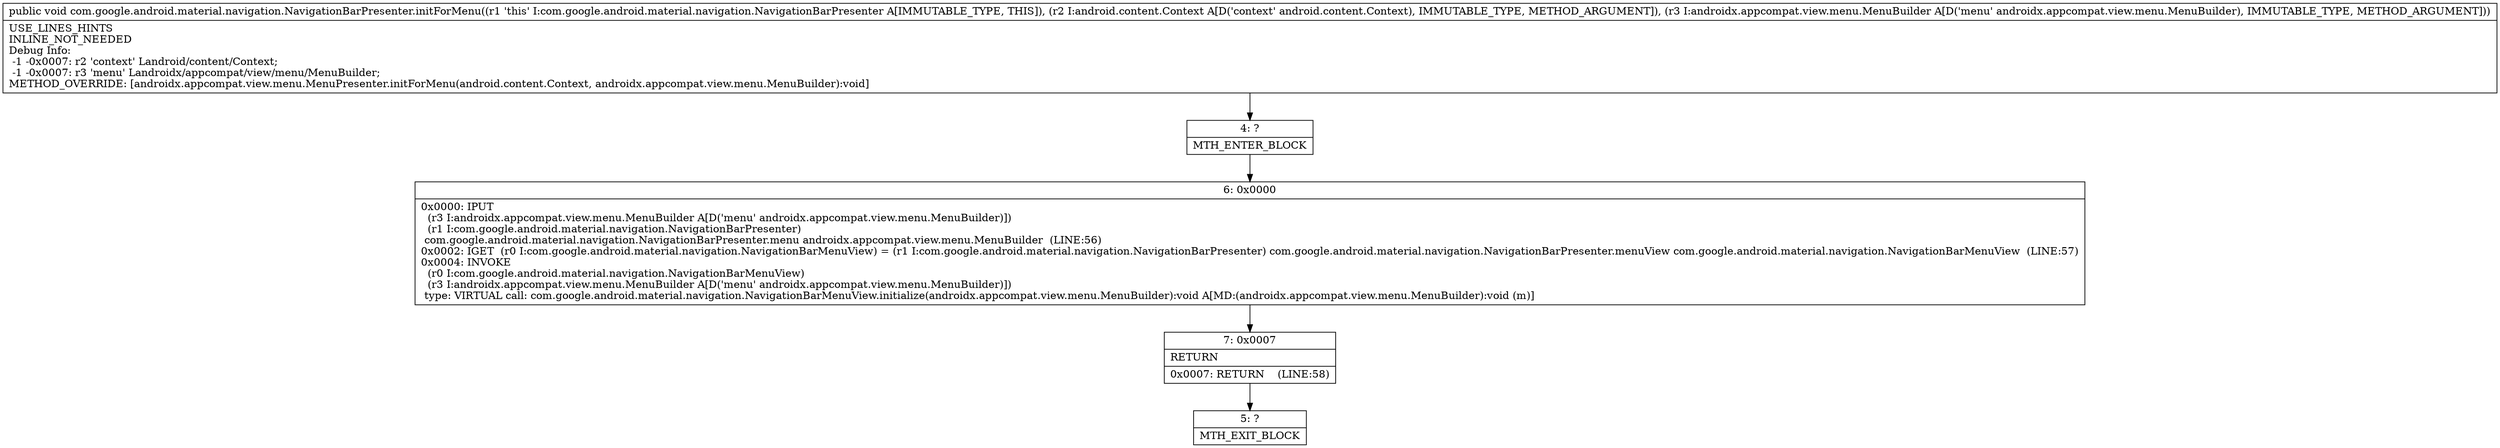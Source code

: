 digraph "CFG forcom.google.android.material.navigation.NavigationBarPresenter.initForMenu(Landroid\/content\/Context;Landroidx\/appcompat\/view\/menu\/MenuBuilder;)V" {
Node_4 [shape=record,label="{4\:\ ?|MTH_ENTER_BLOCK\l}"];
Node_6 [shape=record,label="{6\:\ 0x0000|0x0000: IPUT  \l  (r3 I:androidx.appcompat.view.menu.MenuBuilder A[D('menu' androidx.appcompat.view.menu.MenuBuilder)])\l  (r1 I:com.google.android.material.navigation.NavigationBarPresenter)\l com.google.android.material.navigation.NavigationBarPresenter.menu androidx.appcompat.view.menu.MenuBuilder  (LINE:56)\l0x0002: IGET  (r0 I:com.google.android.material.navigation.NavigationBarMenuView) = (r1 I:com.google.android.material.navigation.NavigationBarPresenter) com.google.android.material.navigation.NavigationBarPresenter.menuView com.google.android.material.navigation.NavigationBarMenuView  (LINE:57)\l0x0004: INVOKE  \l  (r0 I:com.google.android.material.navigation.NavigationBarMenuView)\l  (r3 I:androidx.appcompat.view.menu.MenuBuilder A[D('menu' androidx.appcompat.view.menu.MenuBuilder)])\l type: VIRTUAL call: com.google.android.material.navigation.NavigationBarMenuView.initialize(androidx.appcompat.view.menu.MenuBuilder):void A[MD:(androidx.appcompat.view.menu.MenuBuilder):void (m)]\l}"];
Node_7 [shape=record,label="{7\:\ 0x0007|RETURN\l|0x0007: RETURN    (LINE:58)\l}"];
Node_5 [shape=record,label="{5\:\ ?|MTH_EXIT_BLOCK\l}"];
MethodNode[shape=record,label="{public void com.google.android.material.navigation.NavigationBarPresenter.initForMenu((r1 'this' I:com.google.android.material.navigation.NavigationBarPresenter A[IMMUTABLE_TYPE, THIS]), (r2 I:android.content.Context A[D('context' android.content.Context), IMMUTABLE_TYPE, METHOD_ARGUMENT]), (r3 I:androidx.appcompat.view.menu.MenuBuilder A[D('menu' androidx.appcompat.view.menu.MenuBuilder), IMMUTABLE_TYPE, METHOD_ARGUMENT]))  | USE_LINES_HINTS\lINLINE_NOT_NEEDED\lDebug Info:\l  \-1 \-0x0007: r2 'context' Landroid\/content\/Context;\l  \-1 \-0x0007: r3 'menu' Landroidx\/appcompat\/view\/menu\/MenuBuilder;\lMETHOD_OVERRIDE: [androidx.appcompat.view.menu.MenuPresenter.initForMenu(android.content.Context, androidx.appcompat.view.menu.MenuBuilder):void]\l}"];
MethodNode -> Node_4;Node_4 -> Node_6;
Node_6 -> Node_7;
Node_7 -> Node_5;
}

